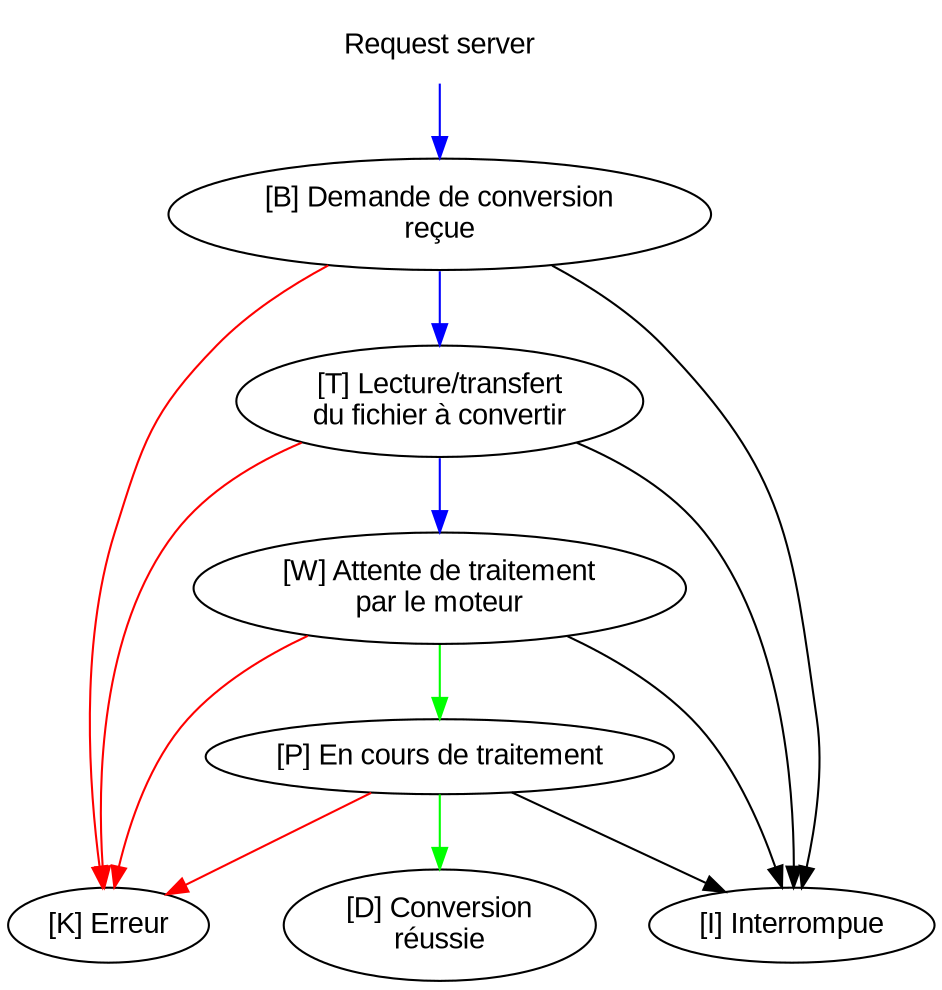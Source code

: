 digraph D {
	node [fontname="Liberation Sans"];

	"CONVERT" [label="Request server",style=filled,color=transparent,fillcolor=transparent];
	"B" [label="[B] Demande de conversion\nreçue"];
	"T" [label="[T] Lecture/transfert\ndu fichier à convertir"];
	"W" [label="[W] Attente de traitement\npar le moteur"];
	"P" [label="[P] En cours de traitement"];
	"K" [label="[K] Erreur"];
	"D" [label="[D] Conversion\nréussie"];
	"I" [label="[I] Interrompue"];

	{
		edge [color=blue];
		"CONVERT" -> "B" -> "T" -> "W";

		edge [color=green];
		"W" -> "P" -> "D";

		edge [color=red];
		"B" -> "K";
		"T" -> "K";
		"W" -> "K";
		"P" -> "K";

		edge [color=black];
		"B" -> "I";
		"T" -> "I";
		"W" -> "I";
		"P" -> "I";
	
	}

	{ rank=same; "K" "D" "I" }
}
